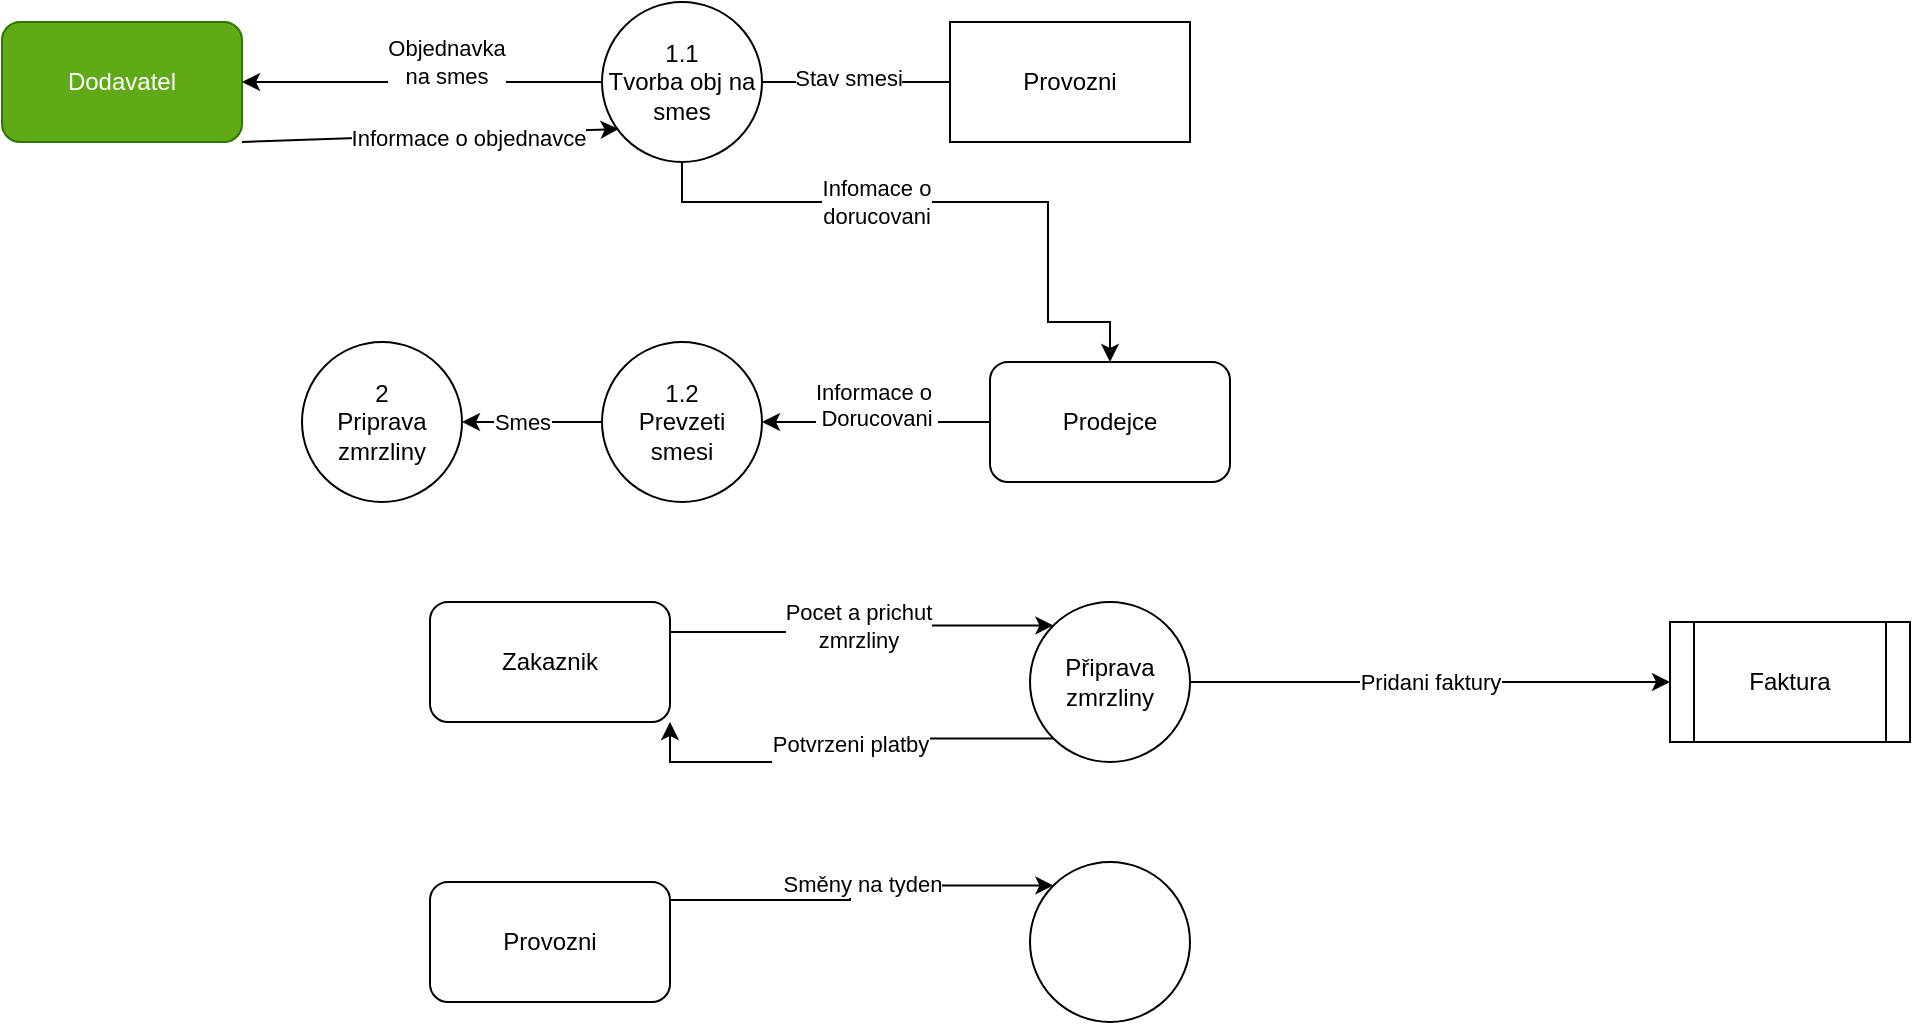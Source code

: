 <mxfile version="28.2.7">
  <diagram name="Сторінка-1" id="cHroULm__Y4Tq8F7-hxs">
    <mxGraphModel dx="1819" dy="544" grid="1" gridSize="10" guides="1" tooltips="1" connect="1" arrows="1" fold="1" page="1" pageScale="1" pageWidth="827" pageHeight="1169" math="0" shadow="0">
      <root>
        <mxCell id="0" />
        <mxCell id="1" parent="0" />
        <mxCell id="hFNS0nIlqdRJX12Zo0AL-3" value="&lt;div&gt;Pocet a prichut&lt;/div&gt;&lt;div&gt;zmrzliny&lt;/div&gt;" style="edgeStyle=orthogonalEdgeStyle;rounded=0;orthogonalLoop=1;jettySize=auto;html=1;exitX=1;exitY=0.25;exitDx=0;exitDy=0;entryX=0;entryY=0;entryDx=0;entryDy=0;" edge="1" parent="1" source="hFNS0nIlqdRJX12Zo0AL-1" target="hFNS0nIlqdRJX12Zo0AL-2">
          <mxGeometry relative="1" as="geometry" />
        </mxCell>
        <mxCell id="hFNS0nIlqdRJX12Zo0AL-1" value="Zakaznik" style="rounded=1;whiteSpace=wrap;html=1;" vertex="1" parent="1">
          <mxGeometry x="44" y="440" width="120" height="60" as="geometry" />
        </mxCell>
        <mxCell id="hFNS0nIlqdRJX12Zo0AL-7" value="Pridani faktury" style="edgeStyle=orthogonalEdgeStyle;rounded=0;orthogonalLoop=1;jettySize=auto;html=1;" edge="1" parent="1" source="hFNS0nIlqdRJX12Zo0AL-2" target="hFNS0nIlqdRJX12Zo0AL-6">
          <mxGeometry relative="1" as="geometry" />
        </mxCell>
        <mxCell id="hFNS0nIlqdRJX12Zo0AL-9" value="&lt;div&gt;Potvrzeni platby&lt;/div&gt;&lt;div&gt;&lt;br&gt;&lt;/div&gt;" style="edgeStyle=orthogonalEdgeStyle;rounded=0;orthogonalLoop=1;jettySize=auto;html=1;exitX=0;exitY=1;exitDx=0;exitDy=0;entryX=1;entryY=1;entryDx=0;entryDy=0;" edge="1" parent="1" source="hFNS0nIlqdRJX12Zo0AL-2" target="hFNS0nIlqdRJX12Zo0AL-1">
          <mxGeometry relative="1" as="geometry" />
        </mxCell>
        <mxCell id="hFNS0nIlqdRJX12Zo0AL-2" value="Připrava zmrzliny" style="ellipse;whiteSpace=wrap;html=1;aspect=fixed;" vertex="1" parent="1">
          <mxGeometry x="344" y="440" width="80" height="80" as="geometry" />
        </mxCell>
        <mxCell id="hFNS0nIlqdRJX12Zo0AL-6" value="Faktura" style="shape=process;whiteSpace=wrap;html=1;backgroundOutline=1;" vertex="1" parent="1">
          <mxGeometry x="664" y="450" width="120" height="60" as="geometry" />
        </mxCell>
        <mxCell id="hFNS0nIlqdRJX12Zo0AL-13" style="edgeStyle=orthogonalEdgeStyle;rounded=0;orthogonalLoop=1;jettySize=auto;html=1;exitX=0.997;exitY=0.15;exitDx=0;exitDy=0;exitPerimeter=0;entryX=0;entryY=0;entryDx=0;entryDy=0;" edge="1" parent="1" source="hFNS0nIlqdRJX12Zo0AL-11" target="hFNS0nIlqdRJX12Zo0AL-12">
          <mxGeometry relative="1" as="geometry" />
        </mxCell>
        <mxCell id="hFNS0nIlqdRJX12Zo0AL-14" value="Směny na tyden" style="edgeLabel;html=1;align=center;verticalAlign=middle;resizable=0;points=[];" vertex="1" connectable="0" parent="hFNS0nIlqdRJX12Zo0AL-13">
          <mxGeometry x="0.032" y="1" relative="1" as="geometry">
            <mxPoint as="offset" />
          </mxGeometry>
        </mxCell>
        <mxCell id="hFNS0nIlqdRJX12Zo0AL-11" value="Provozni" style="rounded=1;whiteSpace=wrap;html=1;" vertex="1" parent="1">
          <mxGeometry x="44" y="580" width="120" height="60" as="geometry" />
        </mxCell>
        <mxCell id="hFNS0nIlqdRJX12Zo0AL-12" value="" style="ellipse;whiteSpace=wrap;html=1;aspect=fixed;" vertex="1" parent="1">
          <mxGeometry x="344" y="570" width="80" height="80" as="geometry" />
        </mxCell>
        <mxCell id="hFNS0nIlqdRJX12Zo0AL-19" style="edgeStyle=orthogonalEdgeStyle;rounded=0;orthogonalLoop=1;jettySize=auto;html=1;entryX=0.5;entryY=0;entryDx=0;entryDy=0;" edge="1" parent="1" source="hFNS0nIlqdRJX12Zo0AL-16" target="hFNS0nIlqdRJX12Zo0AL-36">
          <mxGeometry relative="1" as="geometry">
            <Array as="points">
              <mxPoint x="170" y="240" />
              <mxPoint x="353" y="240" />
              <mxPoint x="353" y="300" />
            </Array>
          </mxGeometry>
        </mxCell>
        <mxCell id="hFNS0nIlqdRJX12Zo0AL-35" value="&lt;div&gt;Infomace o&lt;/div&gt;&lt;div&gt;dorucovani&lt;/div&gt;" style="edgeLabel;html=1;align=center;verticalAlign=middle;resizable=0;points=[];" vertex="1" connectable="0" parent="hFNS0nIlqdRJX12Zo0AL-19">
          <mxGeometry x="-0.257" relative="1" as="geometry">
            <mxPoint as="offset" />
          </mxGeometry>
        </mxCell>
        <mxCell id="hFNS0nIlqdRJX12Zo0AL-16" value="1.1&lt;br&gt;Tvorba obj na smes" style="ellipse;whiteSpace=wrap;html=1;aspect=fixed;" vertex="1" parent="1">
          <mxGeometry x="130" y="140" width="80" height="80" as="geometry" />
        </mxCell>
        <mxCell id="hFNS0nIlqdRJX12Zo0AL-17" value="&lt;div&gt;1.2&lt;/div&gt;&lt;div&gt;Prevzeti smesi&lt;/div&gt;" style="ellipse;whiteSpace=wrap;html=1;aspect=fixed;" vertex="1" parent="1">
          <mxGeometry x="130" y="310" width="80" height="80" as="geometry" />
        </mxCell>
        <mxCell id="hFNS0nIlqdRJX12Zo0AL-22" value="Provozni" style="rounded=0;whiteSpace=wrap;html=1;" vertex="1" parent="1">
          <mxGeometry x="304" y="150" width="120" height="60" as="geometry" />
        </mxCell>
        <mxCell id="hFNS0nIlqdRJX12Zo0AL-26" value="" style="endArrow=none;html=1;rounded=0;entryX=1;entryY=0.5;entryDx=0;entryDy=0;exitX=0;exitY=0.5;exitDx=0;exitDy=0;" edge="1" parent="1" source="hFNS0nIlqdRJX12Zo0AL-22" target="hFNS0nIlqdRJX12Zo0AL-16">
          <mxGeometry width="50" height="50" relative="1" as="geometry">
            <mxPoint x="260" y="150" as="sourcePoint" />
            <mxPoint x="310" y="100" as="targetPoint" />
          </mxGeometry>
        </mxCell>
        <mxCell id="hFNS0nIlqdRJX12Zo0AL-27" value="Stav smesi" style="edgeLabel;html=1;align=center;verticalAlign=middle;resizable=0;points=[];" vertex="1" connectable="0" parent="hFNS0nIlqdRJX12Zo0AL-26">
          <mxGeometry x="0.086" y="-2" relative="1" as="geometry">
            <mxPoint as="offset" />
          </mxGeometry>
        </mxCell>
        <mxCell id="hFNS0nIlqdRJX12Zo0AL-30" value="Dodavatel" style="rounded=1;whiteSpace=wrap;html=1;fillColor=#60a917;fontColor=#ffffff;strokeColor=#2D7600;" vertex="1" parent="1">
          <mxGeometry x="-170" y="150" width="120" height="60" as="geometry" />
        </mxCell>
        <mxCell id="hFNS0nIlqdRJX12Zo0AL-31" value="" style="endArrow=classic;html=1;rounded=0;entryX=1;entryY=0.5;entryDx=0;entryDy=0;exitX=0;exitY=0.5;exitDx=0;exitDy=0;" edge="1" parent="1" source="hFNS0nIlqdRJX12Zo0AL-16" target="hFNS0nIlqdRJX12Zo0AL-30">
          <mxGeometry width="50" height="50" relative="1" as="geometry">
            <mxPoint x="220" y="290" as="sourcePoint" />
            <mxPoint x="270" y="240" as="targetPoint" />
          </mxGeometry>
        </mxCell>
        <mxCell id="hFNS0nIlqdRJX12Zo0AL-32" value="&lt;div&gt;Objednavka&lt;/div&gt;&lt;div&gt;na smes&lt;/div&gt;" style="edgeLabel;html=1;align=center;verticalAlign=middle;resizable=0;points=[];" vertex="1" connectable="0" parent="hFNS0nIlqdRJX12Zo0AL-31">
          <mxGeometry x="-0.62" y="1" relative="1" as="geometry">
            <mxPoint x="-44" y="-11" as="offset" />
          </mxGeometry>
        </mxCell>
        <mxCell id="hFNS0nIlqdRJX12Zo0AL-33" value="" style="endArrow=classic;html=1;rounded=0;entryX=0.104;entryY=0.794;entryDx=0;entryDy=0;entryPerimeter=0;exitX=1;exitY=1;exitDx=0;exitDy=0;" edge="1" parent="1" source="hFNS0nIlqdRJX12Zo0AL-30" target="hFNS0nIlqdRJX12Zo0AL-16">
          <mxGeometry width="50" height="50" relative="1" as="geometry">
            <mxPoint x="140" y="290" as="sourcePoint" />
            <mxPoint x="190" y="240" as="targetPoint" />
          </mxGeometry>
        </mxCell>
        <mxCell id="hFNS0nIlqdRJX12Zo0AL-34" value="Informace o objednavce" style="edgeLabel;html=1;align=center;verticalAlign=middle;resizable=0;points=[];" vertex="1" connectable="0" parent="hFNS0nIlqdRJX12Zo0AL-33">
          <mxGeometry x="0.2" y="-2" relative="1" as="geometry">
            <mxPoint as="offset" />
          </mxGeometry>
        </mxCell>
        <mxCell id="hFNS0nIlqdRJX12Zo0AL-36" value="Prodejce" style="rounded=1;whiteSpace=wrap;html=1;" vertex="1" parent="1">
          <mxGeometry x="324" y="320" width="120" height="60" as="geometry" />
        </mxCell>
        <mxCell id="hFNS0nIlqdRJX12Zo0AL-38" value="" style="endArrow=classic;html=1;rounded=0;entryX=1;entryY=0.5;entryDx=0;entryDy=0;" edge="1" parent="1" source="hFNS0nIlqdRJX12Zo0AL-36" target="hFNS0nIlqdRJX12Zo0AL-17">
          <mxGeometry width="50" height="50" relative="1" as="geometry">
            <mxPoint x="120" y="300" as="sourcePoint" />
            <mxPoint x="170" y="250" as="targetPoint" />
          </mxGeometry>
        </mxCell>
        <mxCell id="hFNS0nIlqdRJX12Zo0AL-39" value="&lt;div&gt;Informace o&amp;nbsp;&lt;/div&gt;&lt;div&gt;Dorucovani&lt;/div&gt;&lt;div&gt;&lt;br&gt;&lt;/div&gt;" style="edgeLabel;html=1;align=center;verticalAlign=middle;resizable=0;points=[];" vertex="1" connectable="0" parent="hFNS0nIlqdRJX12Zo0AL-38">
          <mxGeometry x="0.013" y="-2" relative="1" as="geometry">
            <mxPoint as="offset" />
          </mxGeometry>
        </mxCell>
        <mxCell id="hFNS0nIlqdRJX12Zo0AL-40" value="2&lt;br&gt;Priprava zmrzliny" style="ellipse;whiteSpace=wrap;html=1;aspect=fixed;" vertex="1" parent="1">
          <mxGeometry x="-20" y="310" width="80" height="80" as="geometry" />
        </mxCell>
        <mxCell id="hFNS0nIlqdRJX12Zo0AL-41" value="" style="endArrow=classic;html=1;rounded=0;entryX=1;entryY=0.5;entryDx=0;entryDy=0;exitX=0;exitY=0.5;exitDx=0;exitDy=0;" edge="1" parent="1" source="hFNS0nIlqdRJX12Zo0AL-17" target="hFNS0nIlqdRJX12Zo0AL-40">
          <mxGeometry width="50" height="50" relative="1" as="geometry">
            <mxPoint x="120" y="310" as="sourcePoint" />
            <mxPoint x="170" y="260" as="targetPoint" />
          </mxGeometry>
        </mxCell>
        <mxCell id="hFNS0nIlqdRJX12Zo0AL-42" value="Smes" style="edgeLabel;html=1;align=center;verticalAlign=middle;resizable=0;points=[];" vertex="1" connectable="0" parent="hFNS0nIlqdRJX12Zo0AL-41">
          <mxGeometry x="0.149" relative="1" as="geometry">
            <mxPoint as="offset" />
          </mxGeometry>
        </mxCell>
      </root>
    </mxGraphModel>
  </diagram>
</mxfile>
